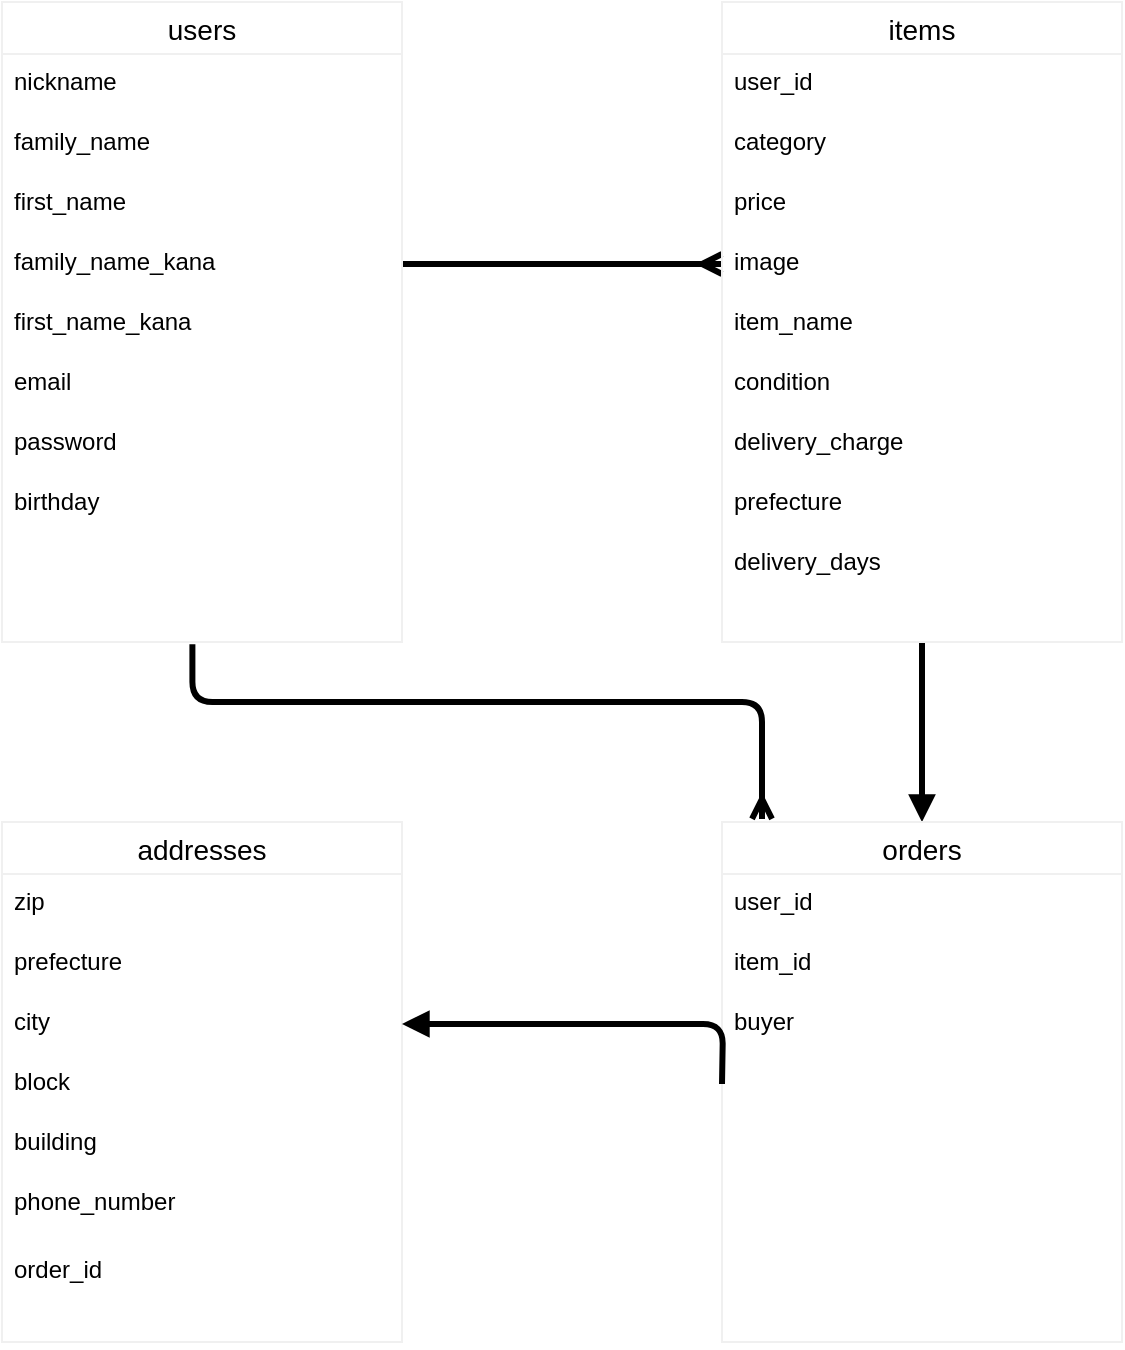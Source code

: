 <mxfile version="13.6.5">
    <diagram id="wvEI-eJEQmC2YGxsk-L3" name="ページ1">
        <mxGraphModel dx="1000" dy="800" grid="1" gridSize="10" guides="1" tooltips="1" connect="1" arrows="1" fold="1" page="1" pageScale="1" pageWidth="827" pageHeight="1169" math="0" shadow="0">
            <root>
                <mxCell id="0"/>
                <mxCell id="1" parent="0"/>
                <mxCell id="43" style="edgeStyle=orthogonalEdgeStyle;rounded=0;orthogonalLoop=1;jettySize=auto;html=1;startArrow=none;startFill=0;endArrow=ERmany;endFill=0;exitX=1;exitY=0.5;exitDx=0;exitDy=0;strokeWidth=3;targetPerimeterSpacing=3;entryX=0;entryY=0.5;entryDx=0;entryDy=0;" edge="1" parent="1" source="94" target="106">
                    <mxGeometry relative="1" as="geometry">
                        <mxPoint x="480" y="205" as="targetPoint"/>
                        <mxPoint x="310" y="175" as="sourcePoint"/>
                    </mxGeometry>
                </mxCell>
                <mxCell id="126" style="edgeStyle=orthogonalEdgeStyle;curved=0;rounded=1;sketch=0;orthogonalLoop=1;jettySize=auto;html=1;exitX=0.476;exitY=1.014;exitDx=0;exitDy=0;entryX=0.1;entryY=-0.006;entryDx=0;entryDy=0;entryPerimeter=0;startArrow=none;startFill=0;endArrow=ERmany;endFill=0;targetPerimeterSpacing=3;strokeWidth=3;fontSize=14;exitPerimeter=0;" edge="1" parent="1" source="96" target="115">
                    <mxGeometry relative="1" as="geometry">
                        <Array as="points">
                            <mxPoint x="215" y="390"/>
                            <mxPoint x="500" y="390"/>
                        </Array>
                    </mxGeometry>
                </mxCell>
                <mxCell id="91" value="users" style="swimlane;fontStyle=0;childLayout=stackLayout;horizontal=1;startSize=26;horizontalStack=0;resizeParent=1;resizeParentMax=0;resizeLast=0;collapsible=1;marginBottom=0;align=center;fontSize=14;rounded=0;sketch=0;strokeColor=#f0f0f0;" vertex="1" parent="1">
                    <mxGeometry x="120" y="40" width="200" height="320" as="geometry"/>
                </mxCell>
                <mxCell id="92" value="nickname&#10;" style="text;strokeColor=none;fillColor=none;spacingLeft=4;spacingRight=4;overflow=hidden;rotatable=0;points=[[0,0.5],[1,0.5]];portConstraint=eastwest;fontSize=12;" vertex="1" parent="91">
                    <mxGeometry y="26" width="200" height="30" as="geometry"/>
                </mxCell>
                <mxCell id="93" value="family_name" style="text;strokeColor=none;fillColor=none;spacingLeft=4;spacingRight=4;overflow=hidden;rotatable=0;points=[[0,0.5],[1,0.5]];portConstraint=eastwest;fontSize=12;" vertex="1" parent="91">
                    <mxGeometry y="56" width="200" height="30" as="geometry"/>
                </mxCell>
                <mxCell id="98" value="first_name" style="text;strokeColor=none;fillColor=none;spacingLeft=4;spacingRight=4;overflow=hidden;rotatable=0;points=[[0,0.5],[1,0.5]];portConstraint=eastwest;fontSize=12;" vertex="1" parent="91">
                    <mxGeometry y="86" width="200" height="30" as="geometry"/>
                </mxCell>
                <mxCell id="94" value="family_name_kana" style="text;strokeColor=none;fillColor=none;spacingLeft=4;spacingRight=4;overflow=hidden;rotatable=0;points=[[0,0.5],[1,0.5]];portConstraint=eastwest;fontSize=12;" vertex="1" parent="91">
                    <mxGeometry y="116" width="200" height="30" as="geometry"/>
                </mxCell>
                <mxCell id="99" value="first_name_kana" style="text;strokeColor=none;fillColor=none;spacingLeft=4;spacingRight=4;overflow=hidden;rotatable=0;points=[[0,0.5],[1,0.5]];portConstraint=eastwest;fontSize=12;" vertex="1" parent="91">
                    <mxGeometry y="146" width="200" height="30" as="geometry"/>
                </mxCell>
                <mxCell id="100" value="email" style="text;strokeColor=none;fillColor=none;spacingLeft=4;spacingRight=4;overflow=hidden;rotatable=0;points=[[0,0.5],[1,0.5]];portConstraint=eastwest;fontSize=12;" vertex="1" parent="91">
                    <mxGeometry y="176" width="200" height="30" as="geometry"/>
                </mxCell>
                <mxCell id="95" value="password" style="text;strokeColor=none;fillColor=none;spacingLeft=4;spacingRight=4;overflow=hidden;rotatable=0;points=[[0,0.5],[1,0.5]];portConstraint=eastwest;fontSize=12;" vertex="1" parent="91">
                    <mxGeometry y="206" width="200" height="30" as="geometry"/>
                </mxCell>
                <mxCell id="96" value="birthday" style="text;strokeColor=none;fillColor=none;spacingLeft=4;spacingRight=4;overflow=hidden;rotatable=0;points=[[0,0.5],[1,0.5]];portConstraint=eastwest;fontSize=12;" vertex="1" parent="91">
                    <mxGeometry y="236" width="200" height="84" as="geometry"/>
                </mxCell>
                <mxCell id="125" style="edgeStyle=orthogonalEdgeStyle;curved=0;rounded=1;sketch=0;orthogonalLoop=1;jettySize=auto;html=1;exitX=0.5;exitY=1;exitDx=0;exitDy=0;entryX=0.5;entryY=0;entryDx=0;entryDy=0;startArrow=none;startFill=0;endArrow=block;endFill=1;targetPerimeterSpacing=3;strokeWidth=3;fontSize=14;" edge="1" parent="1" source="102" target="115">
                    <mxGeometry relative="1" as="geometry"/>
                </mxCell>
                <mxCell id="102" value="items" style="swimlane;fontStyle=0;childLayout=stackLayout;horizontal=1;startSize=26;horizontalStack=0;resizeParent=1;resizeParentMax=0;resizeLast=0;collapsible=1;marginBottom=0;align=center;fontSize=14;rounded=0;sketch=0;strokeColor=#f0f0f0;" vertex="1" parent="1">
                    <mxGeometry x="480" y="40" width="200" height="320" as="geometry"/>
                </mxCell>
                <mxCell id="103" value="user_id&#10;" style="text;strokeColor=none;fillColor=none;spacingLeft=4;spacingRight=4;overflow=hidden;rotatable=0;points=[[0,0.5],[1,0.5]];portConstraint=eastwest;fontSize=12;" vertex="1" parent="102">
                    <mxGeometry y="26" width="200" height="30" as="geometry"/>
                </mxCell>
                <mxCell id="104" value="category" style="text;strokeColor=none;fillColor=none;spacingLeft=4;spacingRight=4;overflow=hidden;rotatable=0;points=[[0,0.5],[1,0.5]];portConstraint=eastwest;fontSize=12;" vertex="1" parent="102">
                    <mxGeometry y="56" width="200" height="30" as="geometry"/>
                </mxCell>
                <mxCell id="105" value="price" style="text;strokeColor=none;fillColor=none;spacingLeft=4;spacingRight=4;overflow=hidden;rotatable=0;points=[[0,0.5],[1,0.5]];portConstraint=eastwest;fontSize=12;" vertex="1" parent="102">
                    <mxGeometry y="86" width="200" height="30" as="geometry"/>
                </mxCell>
                <mxCell id="106" value="image" style="text;strokeColor=none;fillColor=none;spacingLeft=4;spacingRight=4;overflow=hidden;rotatable=0;points=[[0,0.5],[1,0.5]];portConstraint=eastwest;fontSize=12;" vertex="1" parent="102">
                    <mxGeometry y="116" width="200" height="30" as="geometry"/>
                </mxCell>
                <mxCell id="107" value="item_name" style="text;strokeColor=none;fillColor=none;spacingLeft=4;spacingRight=4;overflow=hidden;rotatable=0;points=[[0,0.5],[1,0.5]];portConstraint=eastwest;fontSize=12;" vertex="1" parent="102">
                    <mxGeometry y="146" width="200" height="30" as="geometry"/>
                </mxCell>
                <mxCell id="108" value="condition" style="text;strokeColor=none;fillColor=none;spacingLeft=4;spacingRight=4;overflow=hidden;rotatable=0;points=[[0,0.5],[1,0.5]];portConstraint=eastwest;fontSize=12;" vertex="1" parent="102">
                    <mxGeometry y="176" width="200" height="30" as="geometry"/>
                </mxCell>
                <mxCell id="109" value="delivery_charge" style="text;strokeColor=none;fillColor=none;spacingLeft=4;spacingRight=4;overflow=hidden;rotatable=0;points=[[0,0.5],[1,0.5]];portConstraint=eastwest;fontSize=12;" vertex="1" parent="102">
                    <mxGeometry y="206" width="200" height="30" as="geometry"/>
                </mxCell>
                <mxCell id="110" value="prefecture" style="text;strokeColor=none;fillColor=none;spacingLeft=4;spacingRight=4;overflow=hidden;rotatable=0;points=[[0,0.5],[1,0.5]];portConstraint=eastwest;fontSize=12;" vertex="1" parent="102">
                    <mxGeometry y="236" width="200" height="30" as="geometry"/>
                </mxCell>
                <mxCell id="111" value="delivery_days" style="text;strokeColor=none;fillColor=none;spacingLeft=4;spacingRight=4;overflow=hidden;rotatable=0;points=[[0,0.5],[1,0.5]];portConstraint=eastwest;fontSize=12;" vertex="1" parent="102">
                    <mxGeometry y="266" width="200" height="54" as="geometry"/>
                </mxCell>
                <mxCell id="115" value="orders" style="swimlane;fontStyle=0;childLayout=stackLayout;horizontal=1;startSize=26;horizontalStack=0;resizeParent=1;resizeParentMax=0;resizeLast=0;collapsible=1;marginBottom=0;align=center;fontSize=14;rounded=0;sketch=0;strokeColor=#f0f0f0;" vertex="1" parent="1">
                    <mxGeometry x="480" y="450" width="200" height="260" as="geometry"/>
                </mxCell>
                <mxCell id="116" value="user_id" style="text;strokeColor=none;fillColor=none;spacingLeft=4;spacingRight=4;overflow=hidden;rotatable=0;points=[[0,0.5],[1,0.5]];portConstraint=eastwest;fontSize=12;" vertex="1" parent="115">
                    <mxGeometry y="26" width="200" height="30" as="geometry"/>
                </mxCell>
                <mxCell id="117" value="item_id" style="text;strokeColor=none;fillColor=none;spacingLeft=4;spacingRight=4;overflow=hidden;rotatable=0;points=[[0,0.5],[1,0.5]];portConstraint=eastwest;fontSize=12;" vertex="1" parent="115">
                    <mxGeometry y="56" width="200" height="30" as="geometry"/>
                </mxCell>
                <mxCell id="118" value="buyer" style="text;strokeColor=none;fillColor=none;spacingLeft=4;spacingRight=4;overflow=hidden;rotatable=0;points=[[0,0.5],[1,0.5]];portConstraint=eastwest;fontSize=12;" vertex="1" parent="115">
                    <mxGeometry y="86" width="200" height="174" as="geometry"/>
                </mxCell>
                <mxCell id="127" value="addresses" style="swimlane;fontStyle=0;childLayout=stackLayout;horizontal=1;startSize=26;horizontalStack=0;resizeParent=1;resizeParentMax=0;resizeLast=0;collapsible=1;marginBottom=0;align=center;fontSize=14;rounded=0;sketch=0;strokeColor=#f0f0f0;" vertex="1" parent="1">
                    <mxGeometry x="120" y="450" width="200" height="260" as="geometry"/>
                </mxCell>
                <mxCell id="130" value="zip" style="text;strokeColor=none;fillColor=none;spacingLeft=4;spacingRight=4;overflow=hidden;rotatable=0;points=[[0,0.5],[1,0.5]];portConstraint=eastwest;fontSize=12;" vertex="1" parent="127">
                    <mxGeometry y="26" width="200" height="30" as="geometry"/>
                </mxCell>
                <mxCell id="131" value="prefecture" style="text;strokeColor=none;fillColor=none;spacingLeft=4;spacingRight=4;overflow=hidden;rotatable=0;points=[[0,0.5],[1,0.5]];portConstraint=eastwest;fontSize=12;" vertex="1" parent="127">
                    <mxGeometry y="56" width="200" height="30" as="geometry"/>
                </mxCell>
                <mxCell id="132" value="city" style="text;strokeColor=none;fillColor=none;spacingLeft=4;spacingRight=4;overflow=hidden;rotatable=0;points=[[0,0.5],[1,0.5]];portConstraint=eastwest;fontSize=12;" vertex="1" parent="127">
                    <mxGeometry y="86" width="200" height="30" as="geometry"/>
                </mxCell>
                <mxCell id="133" value="block" style="text;strokeColor=none;fillColor=none;spacingLeft=4;spacingRight=4;overflow=hidden;rotatable=0;points=[[0,0.5],[1,0.5]];portConstraint=eastwest;fontSize=12;" vertex="1" parent="127">
                    <mxGeometry y="116" width="200" height="30" as="geometry"/>
                </mxCell>
                <mxCell id="134" value="building" style="text;strokeColor=none;fillColor=none;spacingLeft=4;spacingRight=4;overflow=hidden;rotatable=0;points=[[0,0.5],[1,0.5]];portConstraint=eastwest;fontSize=12;" vertex="1" parent="127">
                    <mxGeometry y="146" width="200" height="30" as="geometry"/>
                </mxCell>
                <mxCell id="135" value="phone_number&#10;&#10;&#10;&#10;" style="text;strokeColor=none;fillColor=none;spacingLeft=4;spacingRight=4;overflow=hidden;rotatable=0;points=[[0,0.5],[1,0.5]];portConstraint=eastwest;fontSize=12;" vertex="1" parent="127">
                    <mxGeometry y="176" width="200" height="34" as="geometry"/>
                </mxCell>
                <mxCell id="138" value="order_id" style="text;strokeColor=none;fillColor=none;spacingLeft=4;spacingRight=4;overflow=hidden;rotatable=0;points=[[0,0.5],[1,0.5]];portConstraint=eastwest;fontSize=12;" vertex="1" parent="127">
                    <mxGeometry y="210" width="200" height="50" as="geometry"/>
                </mxCell>
                <mxCell id="136" style="edgeStyle=orthogonalEdgeStyle;curved=0;rounded=1;sketch=0;orthogonalLoop=1;jettySize=auto;html=1;exitX=0;exitY=0.5;exitDx=0;exitDy=0;entryX=1;entryY=0.5;entryDx=0;entryDy=0;startArrow=none;startFill=0;endArrow=block;endFill=1;targetPerimeterSpacing=3;strokeWidth=3;fontSize=14;" edge="1" parent="1" target="132">
                    <mxGeometry relative="1" as="geometry">
                        <mxPoint x="480" y="581" as="sourcePoint"/>
                    </mxGeometry>
                </mxCell>
            </root>
        </mxGraphModel>
    </diagram>
</mxfile>